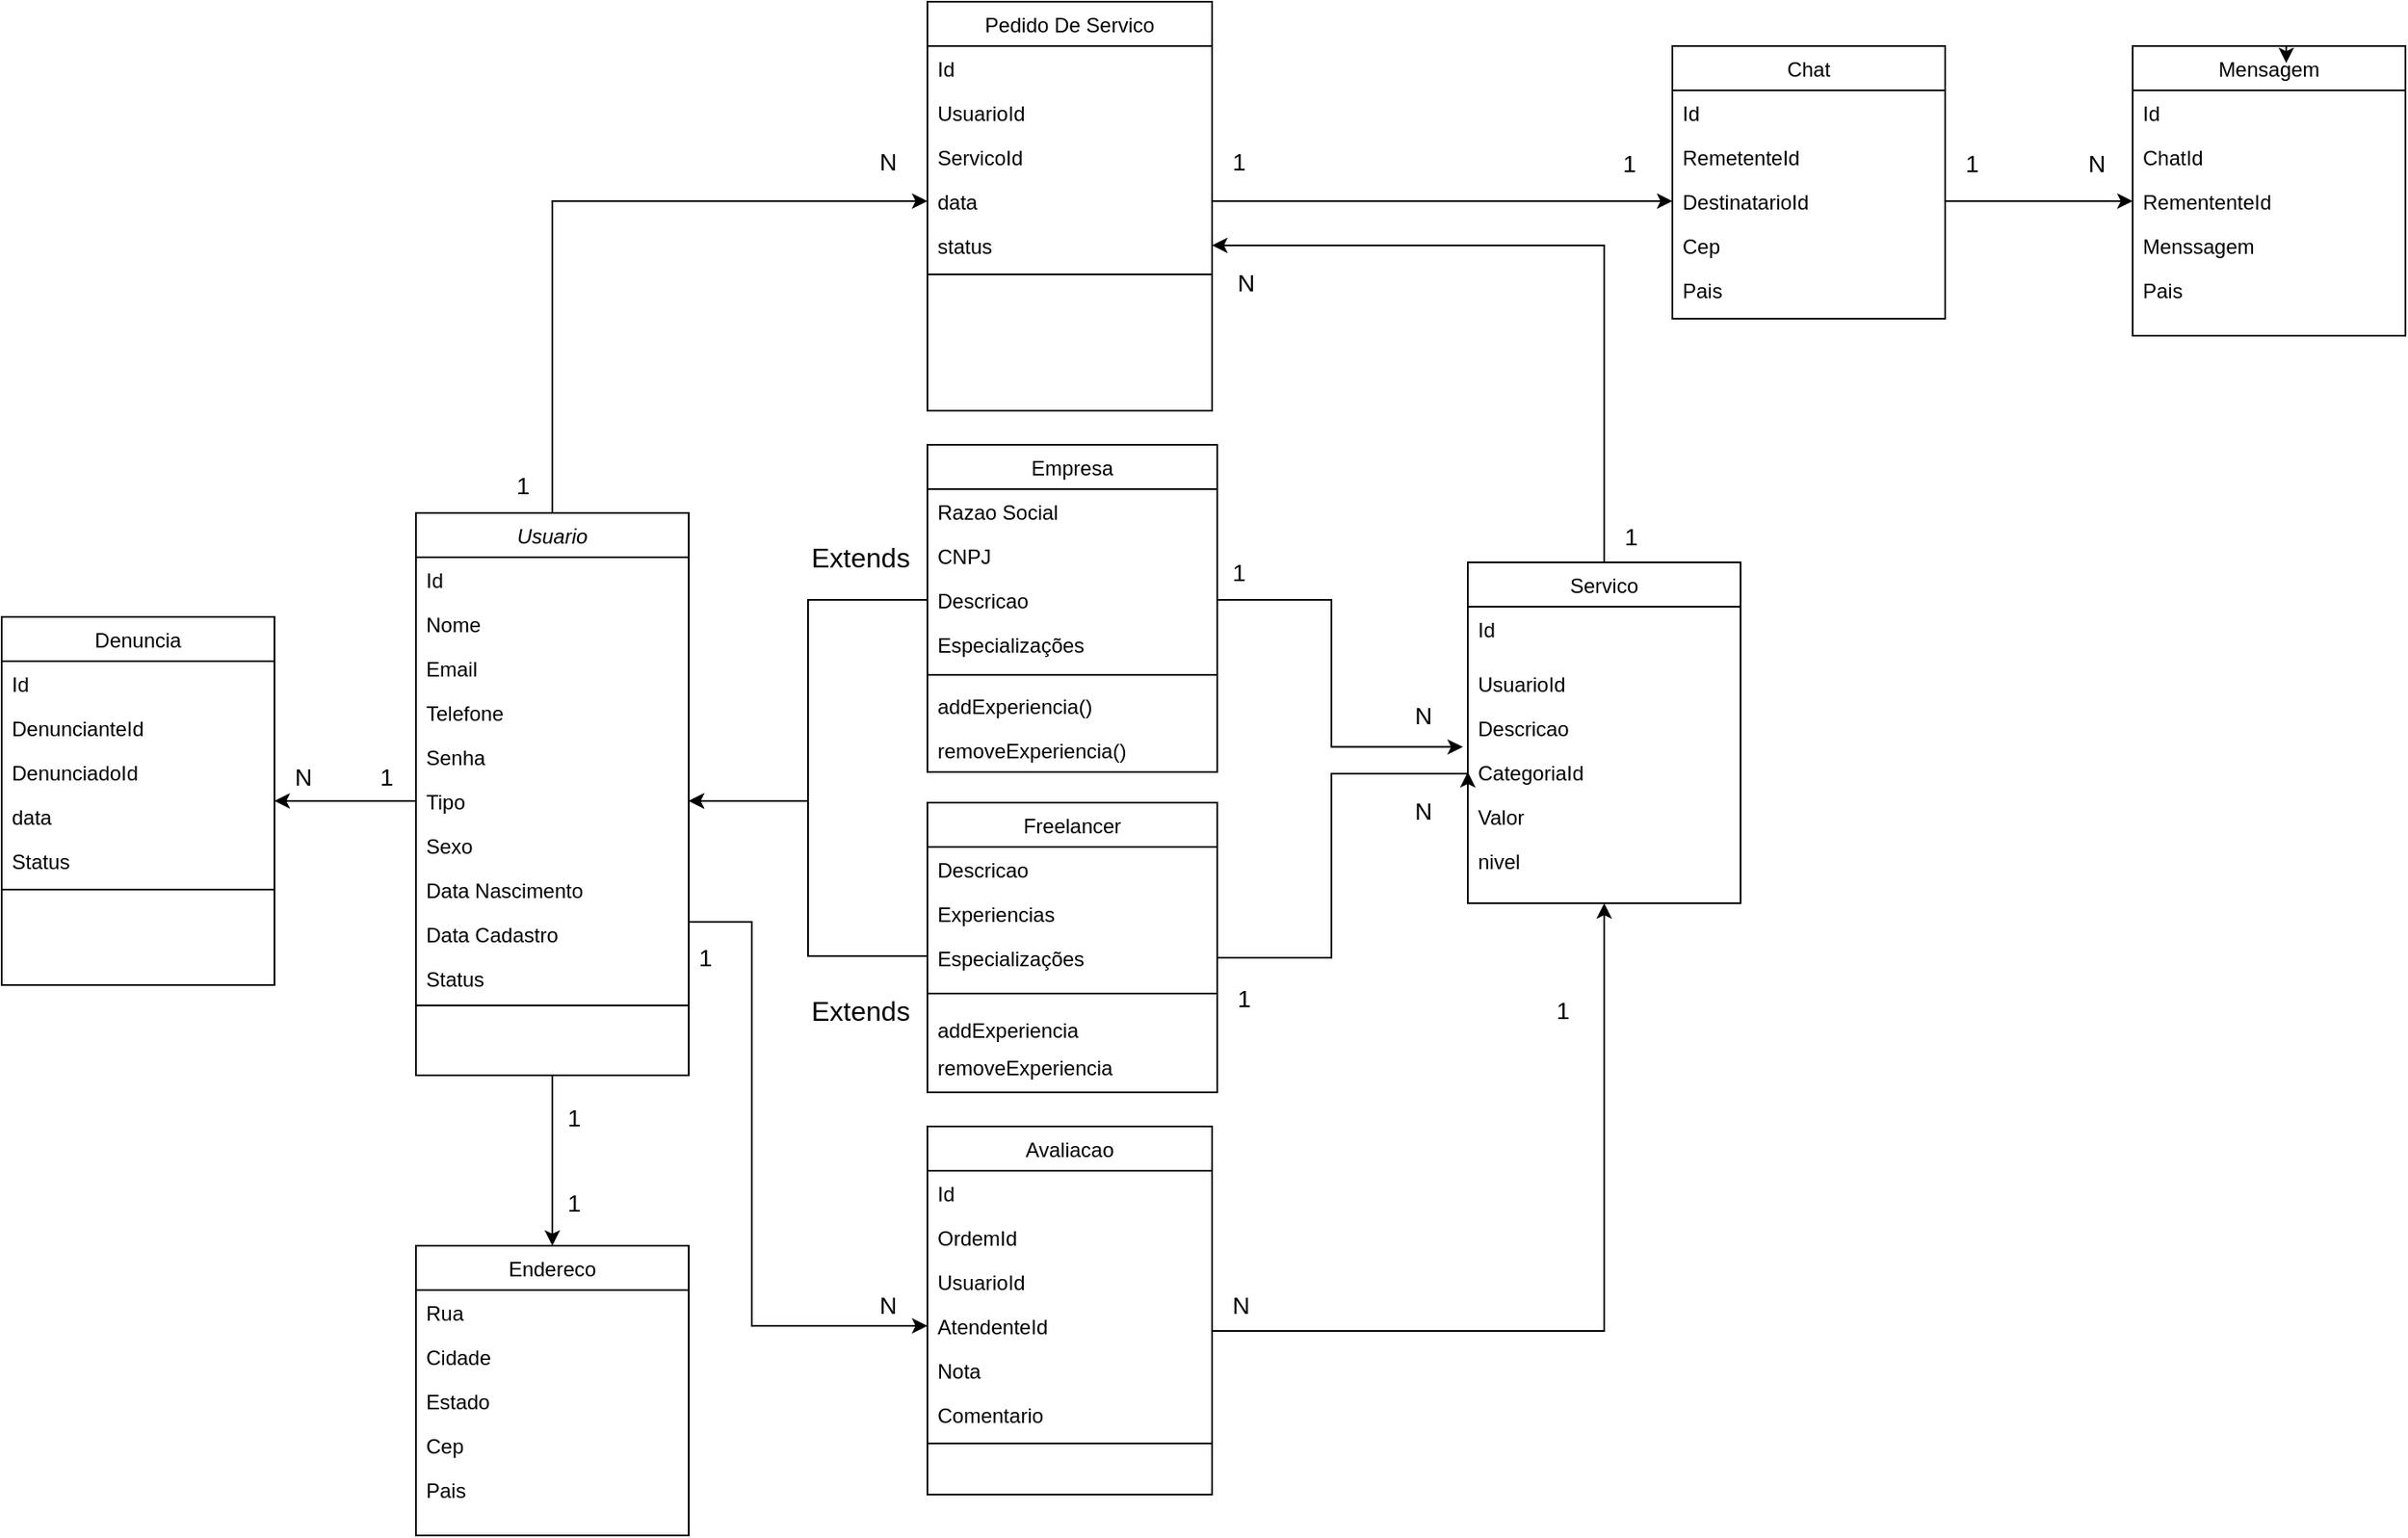 <mxfile version="24.7.7">
  <diagram id="C5RBs43oDa-KdzZeNtuy" name="Page-1">
    <mxGraphModel dx="1163" dy="683" grid="1" gridSize="10" guides="1" tooltips="1" connect="1" arrows="1" fold="1" page="1" pageScale="1" pageWidth="827" pageHeight="1169" math="0" shadow="0">
      <root>
        <mxCell id="WIyWlLk6GJQsqaUBKTNV-0" />
        <mxCell id="WIyWlLk6GJQsqaUBKTNV-1" parent="WIyWlLk6GJQsqaUBKTNV-0" />
        <mxCell id="PBVmh-basOnhfukh-6hH-108" style="edgeStyle=orthogonalEdgeStyle;rounded=0;orthogonalLoop=1;jettySize=auto;html=1;exitX=0.5;exitY=1;exitDx=0;exitDy=0;entryX=0.5;entryY=0;entryDx=0;entryDy=0;" parent="WIyWlLk6GJQsqaUBKTNV-1" source="zkfFHV4jXpPFQw0GAbJ--0" target="zkfFHV4jXpPFQw0GAbJ--17" edge="1">
          <mxGeometry relative="1" as="geometry" />
        </mxCell>
        <mxCell id="PBVmh-basOnhfukh-6hH-120" style="edgeStyle=orthogonalEdgeStyle;rounded=0;orthogonalLoop=1;jettySize=auto;html=1;exitX=0.5;exitY=0;exitDx=0;exitDy=0;entryX=0;entryY=0.5;entryDx=0;entryDy=0;" parent="WIyWlLk6GJQsqaUBKTNV-1" source="zkfFHV4jXpPFQw0GAbJ--0" target="4yw4W9qKCkkP1Up_RcXn-47" edge="1">
          <mxGeometry relative="1" as="geometry" />
        </mxCell>
        <mxCell id="zkfFHV4jXpPFQw0GAbJ--0" value="Usuario" style="swimlane;fontStyle=2;align=center;verticalAlign=top;childLayout=stackLayout;horizontal=1;startSize=26;horizontalStack=0;resizeParent=1;resizeLast=0;collapsible=1;marginBottom=0;rounded=0;shadow=0;strokeWidth=1;" parent="WIyWlLk6GJQsqaUBKTNV-1" vertex="1">
          <mxGeometry x="243" y="410" width="160" height="330" as="geometry">
            <mxRectangle x="230" y="140" width="160" height="26" as="alternateBounds" />
          </mxGeometry>
        </mxCell>
        <mxCell id="4yw4W9qKCkkP1Up_RcXn-4" value="Id" style="text;align=left;verticalAlign=top;spacingLeft=4;spacingRight=4;overflow=hidden;rotatable=0;points=[[0,0.5],[1,0.5]];portConstraint=eastwest;" parent="zkfFHV4jXpPFQw0GAbJ--0" vertex="1">
          <mxGeometry y="26" width="160" height="26" as="geometry" />
        </mxCell>
        <mxCell id="zkfFHV4jXpPFQw0GAbJ--1" value="Nome" style="text;align=left;verticalAlign=top;spacingLeft=4;spacingRight=4;overflow=hidden;rotatable=0;points=[[0,0.5],[1,0.5]];portConstraint=eastwest;" parent="zkfFHV4jXpPFQw0GAbJ--0" vertex="1">
          <mxGeometry y="52" width="160" height="26" as="geometry" />
        </mxCell>
        <mxCell id="zkfFHV4jXpPFQw0GAbJ--2" value="Email" style="text;align=left;verticalAlign=top;spacingLeft=4;spacingRight=4;overflow=hidden;rotatable=0;points=[[0,0.5],[1,0.5]];portConstraint=eastwest;rounded=0;shadow=0;html=0;" parent="zkfFHV4jXpPFQw0GAbJ--0" vertex="1">
          <mxGeometry y="78" width="160" height="26" as="geometry" />
        </mxCell>
        <mxCell id="4yw4W9qKCkkP1Up_RcXn-13" value="Telefone" style="text;align=left;verticalAlign=top;spacingLeft=4;spacingRight=4;overflow=hidden;rotatable=0;points=[[0,0.5],[1,0.5]];portConstraint=eastwest;rounded=0;shadow=0;html=0;" parent="zkfFHV4jXpPFQw0GAbJ--0" vertex="1">
          <mxGeometry y="104" width="160" height="26" as="geometry" />
        </mxCell>
        <mxCell id="zkfFHV4jXpPFQw0GAbJ--3" value="Senha" style="text;align=left;verticalAlign=top;spacingLeft=4;spacingRight=4;overflow=hidden;rotatable=0;points=[[0,0.5],[1,0.5]];portConstraint=eastwest;rounded=0;shadow=0;html=0;" parent="zkfFHV4jXpPFQw0GAbJ--0" vertex="1">
          <mxGeometry y="130" width="160" height="26" as="geometry" />
        </mxCell>
        <mxCell id="4yw4W9qKCkkP1Up_RcXn-1" value="Tipo" style="text;align=left;verticalAlign=top;spacingLeft=4;spacingRight=4;overflow=hidden;rotatable=0;points=[[0,0.5],[1,0.5]];portConstraint=eastwest;rounded=0;shadow=0;html=0;" parent="zkfFHV4jXpPFQw0GAbJ--0" vertex="1">
          <mxGeometry y="156" width="160" height="26" as="geometry" />
        </mxCell>
        <mxCell id="4yw4W9qKCkkP1Up_RcXn-14" value="Sexo" style="text;align=left;verticalAlign=top;spacingLeft=4;spacingRight=4;overflow=hidden;rotatable=0;points=[[0,0.5],[1,0.5]];portConstraint=eastwest;rounded=0;shadow=0;html=0;" parent="zkfFHV4jXpPFQw0GAbJ--0" vertex="1">
          <mxGeometry y="182" width="160" height="26" as="geometry" />
        </mxCell>
        <mxCell id="4yw4W9qKCkkP1Up_RcXn-5" value="Data Nascimento" style="text;align=left;verticalAlign=top;spacingLeft=4;spacingRight=4;overflow=hidden;rotatable=0;points=[[0,0.5],[1,0.5]];portConstraint=eastwest;rounded=0;shadow=0;html=0;" parent="zkfFHV4jXpPFQw0GAbJ--0" vertex="1">
          <mxGeometry y="208" width="160" height="26" as="geometry" />
        </mxCell>
        <mxCell id="4yw4W9qKCkkP1Up_RcXn-2" value="Data Cadastro" style="text;align=left;verticalAlign=top;spacingLeft=4;spacingRight=4;overflow=hidden;rotatable=0;points=[[0,0.5],[1,0.5]];portConstraint=eastwest;rounded=0;shadow=0;html=0;" parent="zkfFHV4jXpPFQw0GAbJ--0" vertex="1">
          <mxGeometry y="234" width="160" height="26" as="geometry" />
        </mxCell>
        <mxCell id="4yw4W9qKCkkP1Up_RcXn-6" value="Status" style="text;align=left;verticalAlign=top;spacingLeft=4;spacingRight=4;overflow=hidden;rotatable=0;points=[[0,0.5],[1,0.5]];portConstraint=eastwest;rounded=0;shadow=0;html=0;" parent="zkfFHV4jXpPFQw0GAbJ--0" vertex="1">
          <mxGeometry y="260" width="160" height="26" as="geometry" />
        </mxCell>
        <mxCell id="zkfFHV4jXpPFQw0GAbJ--4" value="" style="line;html=1;strokeWidth=1;align=left;verticalAlign=middle;spacingTop=-1;spacingLeft=3;spacingRight=3;rotatable=0;labelPosition=right;points=[];portConstraint=eastwest;" parent="zkfFHV4jXpPFQw0GAbJ--0" vertex="1">
          <mxGeometry y="286" width="160" height="6" as="geometry" />
        </mxCell>
        <mxCell id="PBVmh-basOnhfukh-6hH-61" style="edgeStyle=orthogonalEdgeStyle;rounded=0;orthogonalLoop=1;jettySize=auto;html=1;entryX=1;entryY=0.5;entryDx=0;entryDy=0;" parent="WIyWlLk6GJQsqaUBKTNV-1" source="zkfFHV4jXpPFQw0GAbJ--6" target="4yw4W9qKCkkP1Up_RcXn-1" edge="1">
          <mxGeometry relative="1" as="geometry">
            <mxPoint x="403" y="714" as="targetPoint" />
            <Array as="points">
              <mxPoint x="473" y="670" />
              <mxPoint x="473" y="579" />
            </Array>
          </mxGeometry>
        </mxCell>
        <mxCell id="PBVmh-basOnhfukh-6hH-170" style="edgeStyle=orthogonalEdgeStyle;rounded=0;orthogonalLoop=1;jettySize=auto;html=1;exitX=1;exitY=0.5;exitDx=0;exitDy=0;entryX=0;entryY=0.5;entryDx=0;entryDy=0;" parent="WIyWlLk6GJQsqaUBKTNV-1" source="zkfFHV4jXpPFQw0GAbJ--6" target="4yw4W9qKCkkP1Up_RcXn-19" edge="1">
          <mxGeometry relative="1" as="geometry">
            <Array as="points">
              <mxPoint x="780" y="671" />
              <mxPoint x="780" y="563" />
            </Array>
          </mxGeometry>
        </mxCell>
        <mxCell id="zkfFHV4jXpPFQw0GAbJ--6" value="Freelancer" style="swimlane;fontStyle=0;align=center;verticalAlign=top;childLayout=stackLayout;horizontal=1;startSize=26;horizontalStack=0;resizeParent=1;resizeLast=0;collapsible=1;marginBottom=0;rounded=0;shadow=0;strokeWidth=1;" parent="WIyWlLk6GJQsqaUBKTNV-1" vertex="1">
          <mxGeometry x="543" y="580" width="170" height="170" as="geometry">
            <mxRectangle x="130" y="380" width="160" height="26" as="alternateBounds" />
          </mxGeometry>
        </mxCell>
        <mxCell id="zkfFHV4jXpPFQw0GAbJ--7" value="Descricao" style="text;align=left;verticalAlign=top;spacingLeft=4;spacingRight=4;overflow=hidden;rotatable=0;points=[[0,0.5],[1,0.5]];portConstraint=eastwest;" parent="zkfFHV4jXpPFQw0GAbJ--6" vertex="1">
          <mxGeometry y="26" width="170" height="26" as="geometry" />
        </mxCell>
        <mxCell id="4yw4W9qKCkkP1Up_RcXn-12" value="Experiencias" style="text;align=left;verticalAlign=top;spacingLeft=4;spacingRight=4;overflow=hidden;rotatable=0;points=[[0,0.5],[1,0.5]];portConstraint=eastwest;rounded=0;shadow=0;html=0;" parent="zkfFHV4jXpPFQw0GAbJ--6" vertex="1">
          <mxGeometry y="52" width="170" height="26" as="geometry" />
        </mxCell>
        <mxCell id="PBVmh-basOnhfukh-6hH-177" value="Especializações" style="text;align=left;verticalAlign=top;spacingLeft=4;spacingRight=4;overflow=hidden;rotatable=0;points=[[0,0.5],[1,0.5]];portConstraint=eastwest;" parent="zkfFHV4jXpPFQw0GAbJ--6" vertex="1">
          <mxGeometry y="78" width="170" height="26" as="geometry" />
        </mxCell>
        <mxCell id="zkfFHV4jXpPFQw0GAbJ--9" value="" style="line;html=1;strokeWidth=1;align=left;verticalAlign=middle;spacingTop=-1;spacingLeft=3;spacingRight=3;rotatable=0;labelPosition=right;points=[];portConstraint=eastwest;" parent="zkfFHV4jXpPFQw0GAbJ--6" vertex="1">
          <mxGeometry y="104" width="170" height="16" as="geometry" />
        </mxCell>
        <mxCell id="PBVmh-basOnhfukh-6hH-35" value="addExperiencia" style="text;align=left;verticalAlign=top;spacingLeft=4;spacingRight=4;overflow=hidden;rotatable=0;points=[[0,0.5],[1,0.5]];portConstraint=eastwest;rounded=0;shadow=0;html=0;" parent="zkfFHV4jXpPFQw0GAbJ--6" vertex="1">
          <mxGeometry y="120" width="170" height="22" as="geometry" />
        </mxCell>
        <mxCell id="PBVmh-basOnhfukh-6hH-36" value="removeExperiencia" style="text;align=left;verticalAlign=top;spacingLeft=4;spacingRight=4;overflow=hidden;rotatable=0;points=[[0,0.5],[1,0.5]];portConstraint=eastwest;rounded=0;shadow=0;html=0;" parent="zkfFHV4jXpPFQw0GAbJ--6" vertex="1">
          <mxGeometry y="142" width="170" height="26" as="geometry" />
        </mxCell>
        <mxCell id="zkfFHV4jXpPFQw0GAbJ--13" value="Empresa" style="swimlane;fontStyle=0;align=center;verticalAlign=top;childLayout=stackLayout;horizontal=1;startSize=26;horizontalStack=0;resizeParent=1;resizeLast=0;collapsible=1;marginBottom=0;rounded=0;shadow=0;strokeWidth=1;" parent="WIyWlLk6GJQsqaUBKTNV-1" vertex="1">
          <mxGeometry x="543" y="370" width="170" height="192" as="geometry">
            <mxRectangle x="340" y="380" width="170" height="26" as="alternateBounds" />
          </mxGeometry>
        </mxCell>
        <mxCell id="4yw4W9qKCkkP1Up_RcXn-8" value="Razao Social" style="text;align=left;verticalAlign=top;spacingLeft=4;spacingRight=4;overflow=hidden;rotatable=0;points=[[0,0.5],[1,0.5]];portConstraint=eastwest;" parent="zkfFHV4jXpPFQw0GAbJ--13" vertex="1">
          <mxGeometry y="26" width="170" height="26" as="geometry" />
        </mxCell>
        <mxCell id="4yw4W9qKCkkP1Up_RcXn-7" value="CNPJ" style="text;align=left;verticalAlign=top;spacingLeft=4;spacingRight=4;overflow=hidden;rotatable=0;points=[[0,0.5],[1,0.5]];portConstraint=eastwest;" parent="zkfFHV4jXpPFQw0GAbJ--13" vertex="1">
          <mxGeometry y="52" width="170" height="26" as="geometry" />
        </mxCell>
        <mxCell id="4yw4W9qKCkkP1Up_RcXn-10" value="Descricao" style="text;align=left;verticalAlign=top;spacingLeft=4;spacingRight=4;overflow=hidden;rotatable=0;points=[[0,0.5],[1,0.5]];portConstraint=eastwest;" parent="zkfFHV4jXpPFQw0GAbJ--13" vertex="1">
          <mxGeometry y="78" width="170" height="26" as="geometry" />
        </mxCell>
        <mxCell id="4yw4W9qKCkkP1Up_RcXn-11" value="Especializações" style="text;align=left;verticalAlign=top;spacingLeft=4;spacingRight=4;overflow=hidden;rotatable=0;points=[[0,0.5],[1,0.5]];portConstraint=eastwest;" parent="zkfFHV4jXpPFQw0GAbJ--13" vertex="1">
          <mxGeometry y="104" width="170" height="26" as="geometry" />
        </mxCell>
        <mxCell id="PBVmh-basOnhfukh-6hH-37" value="" style="line;html=1;strokeWidth=1;align=left;verticalAlign=middle;spacingTop=-1;spacingLeft=3;spacingRight=3;rotatable=0;labelPosition=right;points=[];portConstraint=eastwest;" parent="zkfFHV4jXpPFQw0GAbJ--13" vertex="1">
          <mxGeometry y="130" width="170" height="10" as="geometry" />
        </mxCell>
        <mxCell id="PBVmh-basOnhfukh-6hH-38" value="addExperiencia()" style="text;align=left;verticalAlign=top;spacingLeft=4;spacingRight=4;overflow=hidden;rotatable=0;points=[[0,0.5],[1,0.5]];portConstraint=eastwest;rounded=0;shadow=0;html=0;" parent="zkfFHV4jXpPFQw0GAbJ--13" vertex="1">
          <mxGeometry y="140" width="170" height="26" as="geometry" />
        </mxCell>
        <mxCell id="PBVmh-basOnhfukh-6hH-39" value="removeExperiencia()" style="text;align=left;verticalAlign=top;spacingLeft=4;spacingRight=4;overflow=hidden;rotatable=0;points=[[0,0.5],[1,0.5]];portConstraint=eastwest;rounded=0;shadow=0;html=0;" parent="zkfFHV4jXpPFQw0GAbJ--13" vertex="1">
          <mxGeometry y="166" width="170" height="26" as="geometry" />
        </mxCell>
        <mxCell id="zkfFHV4jXpPFQw0GAbJ--17" value="Endereco" style="swimlane;fontStyle=0;align=center;verticalAlign=top;childLayout=stackLayout;horizontal=1;startSize=26;horizontalStack=0;resizeParent=1;resizeLast=0;collapsible=1;marginBottom=0;rounded=0;shadow=0;strokeWidth=1;" parent="WIyWlLk6GJQsqaUBKTNV-1" vertex="1">
          <mxGeometry x="243" y="840" width="160" height="170" as="geometry">
            <mxRectangle x="550" y="140" width="160" height="26" as="alternateBounds" />
          </mxGeometry>
        </mxCell>
        <mxCell id="zkfFHV4jXpPFQw0GAbJ--18" value="Rua" style="text;align=left;verticalAlign=top;spacingLeft=4;spacingRight=4;overflow=hidden;rotatable=0;points=[[0,0.5],[1,0.5]];portConstraint=eastwest;" parent="zkfFHV4jXpPFQw0GAbJ--17" vertex="1">
          <mxGeometry y="26" width="160" height="26" as="geometry" />
        </mxCell>
        <mxCell id="zkfFHV4jXpPFQw0GAbJ--19" value="Cidade" style="text;align=left;verticalAlign=top;spacingLeft=4;spacingRight=4;overflow=hidden;rotatable=0;points=[[0,0.5],[1,0.5]];portConstraint=eastwest;rounded=0;shadow=0;html=0;" parent="zkfFHV4jXpPFQw0GAbJ--17" vertex="1">
          <mxGeometry y="52" width="160" height="26" as="geometry" />
        </mxCell>
        <mxCell id="zkfFHV4jXpPFQw0GAbJ--20" value="Estado" style="text;align=left;verticalAlign=top;spacingLeft=4;spacingRight=4;overflow=hidden;rotatable=0;points=[[0,0.5],[1,0.5]];portConstraint=eastwest;rounded=0;shadow=0;html=0;" parent="zkfFHV4jXpPFQw0GAbJ--17" vertex="1">
          <mxGeometry y="78" width="160" height="26" as="geometry" />
        </mxCell>
        <mxCell id="zkfFHV4jXpPFQw0GAbJ--21" value="Cep" style="text;align=left;verticalAlign=top;spacingLeft=4;spacingRight=4;overflow=hidden;rotatable=0;points=[[0,0.5],[1,0.5]];portConstraint=eastwest;rounded=0;shadow=0;html=0;" parent="zkfFHV4jXpPFQw0GAbJ--17" vertex="1">
          <mxGeometry y="104" width="160" height="26" as="geometry" />
        </mxCell>
        <mxCell id="zkfFHV4jXpPFQw0GAbJ--22" value="Pais" style="text;align=left;verticalAlign=top;spacingLeft=4;spacingRight=4;overflow=hidden;rotatable=0;points=[[0,0.5],[1,0.5]];portConstraint=eastwest;rounded=0;shadow=0;html=0;" parent="zkfFHV4jXpPFQw0GAbJ--17" vertex="1">
          <mxGeometry y="130" width="160" height="26" as="geometry" />
        </mxCell>
        <mxCell id="74mDRqy9h-gpzeEEDhwU-1" style="edgeStyle=orthogonalEdgeStyle;rounded=0;orthogonalLoop=1;jettySize=auto;html=1;exitX=0.5;exitY=0;exitDx=0;exitDy=0;entryX=1;entryY=0.5;entryDx=0;entryDy=0;" edge="1" parent="WIyWlLk6GJQsqaUBKTNV-1" source="4yw4W9qKCkkP1Up_RcXn-15" target="4yw4W9qKCkkP1Up_RcXn-48">
          <mxGeometry relative="1" as="geometry" />
        </mxCell>
        <mxCell id="4yw4W9qKCkkP1Up_RcXn-15" value="Servico" style="swimlane;fontStyle=0;align=center;verticalAlign=top;childLayout=stackLayout;horizontal=1;startSize=26;horizontalStack=0;resizeParent=1;resizeLast=0;collapsible=1;marginBottom=0;rounded=0;shadow=0;strokeWidth=1;" parent="WIyWlLk6GJQsqaUBKTNV-1" vertex="1">
          <mxGeometry x="860" y="439" width="160" height="200" as="geometry">
            <mxRectangle x="550" y="140" width="160" height="26" as="alternateBounds" />
          </mxGeometry>
        </mxCell>
        <mxCell id="4yw4W9qKCkkP1Up_RcXn-16" value="Id" style="text;align=left;verticalAlign=top;spacingLeft=4;spacingRight=4;overflow=hidden;rotatable=0;points=[[0,0.5],[1,0.5]];portConstraint=eastwest;" parent="4yw4W9qKCkkP1Up_RcXn-15" vertex="1">
          <mxGeometry y="26" width="160" height="32" as="geometry" />
        </mxCell>
        <mxCell id="4yw4W9qKCkkP1Up_RcXn-17" value="UsuarioId" style="text;align=left;verticalAlign=top;spacingLeft=4;spacingRight=4;overflow=hidden;rotatable=0;points=[[0,0.5],[1,0.5]];portConstraint=eastwest;rounded=0;shadow=0;html=0;" parent="4yw4W9qKCkkP1Up_RcXn-15" vertex="1">
          <mxGeometry y="58" width="160" height="26" as="geometry" />
        </mxCell>
        <mxCell id="4yw4W9qKCkkP1Up_RcXn-18" value="Descricao" style="text;align=left;verticalAlign=top;spacingLeft=4;spacingRight=4;overflow=hidden;rotatable=0;points=[[0,0.5],[1,0.5]];portConstraint=eastwest;rounded=0;shadow=0;html=0;" parent="4yw4W9qKCkkP1Up_RcXn-15" vertex="1">
          <mxGeometry y="84" width="160" height="26" as="geometry" />
        </mxCell>
        <mxCell id="4yw4W9qKCkkP1Up_RcXn-19" value="CategoriaId" style="text;align=left;verticalAlign=top;spacingLeft=4;spacingRight=4;overflow=hidden;rotatable=0;points=[[0,0.5],[1,0.5]];portConstraint=eastwest;rounded=0;shadow=0;html=0;" parent="4yw4W9qKCkkP1Up_RcXn-15" vertex="1">
          <mxGeometry y="110" width="160" height="26" as="geometry" />
        </mxCell>
        <mxCell id="4yw4W9qKCkkP1Up_RcXn-85" value="Valor" style="text;align=left;verticalAlign=top;spacingLeft=4;spacingRight=4;overflow=hidden;rotatable=0;points=[[0,0.5],[1,0.5]];portConstraint=eastwest;rounded=0;shadow=0;html=0;" parent="4yw4W9qKCkkP1Up_RcXn-15" vertex="1">
          <mxGeometry y="136" width="160" height="26" as="geometry" />
        </mxCell>
        <mxCell id="4yw4W9qKCkkP1Up_RcXn-20" value="nivel" style="text;align=left;verticalAlign=top;spacingLeft=4;spacingRight=4;overflow=hidden;rotatable=0;points=[[0,0.5],[1,0.5]];portConstraint=eastwest;rounded=0;shadow=0;html=0;" parent="4yw4W9qKCkkP1Up_RcXn-15" vertex="1">
          <mxGeometry y="162" width="160" height="26" as="geometry" />
        </mxCell>
        <mxCell id="4yw4W9qKCkkP1Up_RcXn-43" value="Pedido De Servico" style="swimlane;fontStyle=0;align=center;verticalAlign=top;childLayout=stackLayout;horizontal=1;startSize=26;horizontalStack=0;resizeParent=1;resizeLast=0;collapsible=1;marginBottom=0;rounded=0;shadow=0;strokeWidth=1;" parent="WIyWlLk6GJQsqaUBKTNV-1" vertex="1">
          <mxGeometry x="543" y="110" width="167" height="240" as="geometry">
            <mxRectangle x="550" y="140" width="160" height="26" as="alternateBounds" />
          </mxGeometry>
        </mxCell>
        <mxCell id="4yw4W9qKCkkP1Up_RcXn-44" value="Id" style="text;align=left;verticalAlign=top;spacingLeft=4;spacingRight=4;overflow=hidden;rotatable=0;points=[[0,0.5],[1,0.5]];portConstraint=eastwest;" parent="4yw4W9qKCkkP1Up_RcXn-43" vertex="1">
          <mxGeometry y="26" width="167" height="26" as="geometry" />
        </mxCell>
        <mxCell id="4yw4W9qKCkkP1Up_RcXn-45" value="UsuarioId" style="text;align=left;verticalAlign=top;spacingLeft=4;spacingRight=4;overflow=hidden;rotatable=0;points=[[0,0.5],[1,0.5]];portConstraint=eastwest;rounded=0;shadow=0;html=0;" parent="4yw4W9qKCkkP1Up_RcXn-43" vertex="1">
          <mxGeometry y="52" width="167" height="26" as="geometry" />
        </mxCell>
        <mxCell id="4yw4W9qKCkkP1Up_RcXn-46" value="ServicoId" style="text;align=left;verticalAlign=top;spacingLeft=4;spacingRight=4;overflow=hidden;rotatable=0;points=[[0,0.5],[1,0.5]];portConstraint=eastwest;rounded=0;shadow=0;html=0;" parent="4yw4W9qKCkkP1Up_RcXn-43" vertex="1">
          <mxGeometry y="78" width="167" height="26" as="geometry" />
        </mxCell>
        <mxCell id="4yw4W9qKCkkP1Up_RcXn-47" value="data" style="text;align=left;verticalAlign=top;spacingLeft=4;spacingRight=4;overflow=hidden;rotatable=0;points=[[0,0.5],[1,0.5]];portConstraint=eastwest;rounded=0;shadow=0;html=0;" parent="4yw4W9qKCkkP1Up_RcXn-43" vertex="1">
          <mxGeometry y="104" width="167" height="26" as="geometry" />
        </mxCell>
        <mxCell id="4yw4W9qKCkkP1Up_RcXn-48" value="status" style="text;align=left;verticalAlign=top;spacingLeft=4;spacingRight=4;overflow=hidden;rotatable=0;points=[[0,0.5],[1,0.5]];portConstraint=eastwest;rounded=0;shadow=0;html=0;" parent="4yw4W9qKCkkP1Up_RcXn-43" vertex="1">
          <mxGeometry y="130" width="167" height="26" as="geometry" />
        </mxCell>
        <mxCell id="4yw4W9qKCkkP1Up_RcXn-49" value="" style="line;html=1;strokeWidth=1;align=left;verticalAlign=middle;spacingTop=-1;spacingLeft=3;spacingRight=3;rotatable=0;labelPosition=right;points=[];portConstraint=eastwest;" parent="4yw4W9qKCkkP1Up_RcXn-43" vertex="1">
          <mxGeometry y="156" width="167" height="8" as="geometry" />
        </mxCell>
        <mxCell id="4yw4W9qKCkkP1Up_RcXn-50" value="Chat" style="swimlane;fontStyle=0;align=center;verticalAlign=top;childLayout=stackLayout;horizontal=1;startSize=26;horizontalStack=0;resizeParent=1;resizeLast=0;collapsible=1;marginBottom=0;rounded=0;shadow=0;strokeWidth=1;" parent="WIyWlLk6GJQsqaUBKTNV-1" vertex="1">
          <mxGeometry x="980" y="136" width="160" height="160" as="geometry">
            <mxRectangle x="550" y="140" width="160" height="26" as="alternateBounds" />
          </mxGeometry>
        </mxCell>
        <mxCell id="4yw4W9qKCkkP1Up_RcXn-51" value="Id" style="text;align=left;verticalAlign=top;spacingLeft=4;spacingRight=4;overflow=hidden;rotatable=0;points=[[0,0.5],[1,0.5]];portConstraint=eastwest;" parent="4yw4W9qKCkkP1Up_RcXn-50" vertex="1">
          <mxGeometry y="26" width="160" height="26" as="geometry" />
        </mxCell>
        <mxCell id="4yw4W9qKCkkP1Up_RcXn-52" value="RemetenteId" style="text;align=left;verticalAlign=top;spacingLeft=4;spacingRight=4;overflow=hidden;rotatable=0;points=[[0,0.5],[1,0.5]];portConstraint=eastwest;rounded=0;shadow=0;html=0;" parent="4yw4W9qKCkkP1Up_RcXn-50" vertex="1">
          <mxGeometry y="52" width="160" height="26" as="geometry" />
        </mxCell>
        <mxCell id="4yw4W9qKCkkP1Up_RcXn-53" value="DestinatarioId" style="text;align=left;verticalAlign=top;spacingLeft=4;spacingRight=4;overflow=hidden;rotatable=0;points=[[0,0.5],[1,0.5]];portConstraint=eastwest;rounded=0;shadow=0;html=0;" parent="4yw4W9qKCkkP1Up_RcXn-50" vertex="1">
          <mxGeometry y="78" width="160" height="26" as="geometry" />
        </mxCell>
        <mxCell id="4yw4W9qKCkkP1Up_RcXn-54" value="Cep" style="text;align=left;verticalAlign=top;spacingLeft=4;spacingRight=4;overflow=hidden;rotatable=0;points=[[0,0.5],[1,0.5]];portConstraint=eastwest;rounded=0;shadow=0;html=0;" parent="4yw4W9qKCkkP1Up_RcXn-50" vertex="1">
          <mxGeometry y="104" width="160" height="26" as="geometry" />
        </mxCell>
        <mxCell id="4yw4W9qKCkkP1Up_RcXn-55" value="Pais" style="text;align=left;verticalAlign=top;spacingLeft=4;spacingRight=4;overflow=hidden;rotatable=0;points=[[0,0.5],[1,0.5]];portConstraint=eastwest;rounded=0;shadow=0;html=0;" parent="4yw4W9qKCkkP1Up_RcXn-50" vertex="1">
          <mxGeometry y="130" width="160" height="26" as="geometry" />
        </mxCell>
        <mxCell id="4yw4W9qKCkkP1Up_RcXn-57" value="Mensagem" style="swimlane;fontStyle=0;align=center;verticalAlign=top;childLayout=stackLayout;horizontal=1;startSize=26;horizontalStack=0;resizeParent=1;resizeLast=0;collapsible=1;marginBottom=0;rounded=0;shadow=0;strokeWidth=1;" parent="WIyWlLk6GJQsqaUBKTNV-1" vertex="1">
          <mxGeometry x="1250" y="136" width="160" height="170" as="geometry">
            <mxRectangle x="550" y="140" width="160" height="26" as="alternateBounds" />
          </mxGeometry>
        </mxCell>
        <mxCell id="4yw4W9qKCkkP1Up_RcXn-58" value="Id" style="text;align=left;verticalAlign=top;spacingLeft=4;spacingRight=4;overflow=hidden;rotatable=0;points=[[0,0.5],[1,0.5]];portConstraint=eastwest;" parent="4yw4W9qKCkkP1Up_RcXn-57" vertex="1">
          <mxGeometry y="26" width="160" height="26" as="geometry" />
        </mxCell>
        <mxCell id="4yw4W9qKCkkP1Up_RcXn-59" value="ChatId" style="text;align=left;verticalAlign=top;spacingLeft=4;spacingRight=4;overflow=hidden;rotatable=0;points=[[0,0.5],[1,0.5]];portConstraint=eastwest;rounded=0;shadow=0;html=0;" parent="4yw4W9qKCkkP1Up_RcXn-57" vertex="1">
          <mxGeometry y="52" width="160" height="26" as="geometry" />
        </mxCell>
        <mxCell id="4yw4W9qKCkkP1Up_RcXn-60" value="RemententeId" style="text;align=left;verticalAlign=top;spacingLeft=4;spacingRight=4;overflow=hidden;rotatable=0;points=[[0,0.5],[1,0.5]];portConstraint=eastwest;rounded=0;shadow=0;html=0;" parent="4yw4W9qKCkkP1Up_RcXn-57" vertex="1">
          <mxGeometry y="78" width="160" height="26" as="geometry" />
        </mxCell>
        <mxCell id="4yw4W9qKCkkP1Up_RcXn-61" value="Menssagem" style="text;align=left;verticalAlign=top;spacingLeft=4;spacingRight=4;overflow=hidden;rotatable=0;points=[[0,0.5],[1,0.5]];portConstraint=eastwest;rounded=0;shadow=0;html=0;" parent="4yw4W9qKCkkP1Up_RcXn-57" vertex="1">
          <mxGeometry y="104" width="160" height="26" as="geometry" />
        </mxCell>
        <mxCell id="4yw4W9qKCkkP1Up_RcXn-62" value="Pais" style="text;align=left;verticalAlign=top;spacingLeft=4;spacingRight=4;overflow=hidden;rotatable=0;points=[[0,0.5],[1,0.5]];portConstraint=eastwest;rounded=0;shadow=0;html=0;" parent="4yw4W9qKCkkP1Up_RcXn-57" vertex="1">
          <mxGeometry y="130" width="160" height="26" as="geometry" />
        </mxCell>
        <mxCell id="4yw4W9qKCkkP1Up_RcXn-73" value="Denuncia" style="swimlane;fontStyle=0;align=center;verticalAlign=top;childLayout=stackLayout;horizontal=1;startSize=26;horizontalStack=0;resizeParent=1;resizeLast=0;collapsible=1;marginBottom=0;rounded=0;shadow=0;strokeWidth=1;" parent="WIyWlLk6GJQsqaUBKTNV-1" vertex="1">
          <mxGeometry y="471" width="160" height="216" as="geometry">
            <mxRectangle x="550" y="140" width="160" height="26" as="alternateBounds" />
          </mxGeometry>
        </mxCell>
        <mxCell id="4yw4W9qKCkkP1Up_RcXn-74" value="Id" style="text;align=left;verticalAlign=top;spacingLeft=4;spacingRight=4;overflow=hidden;rotatable=0;points=[[0,0.5],[1,0.5]];portConstraint=eastwest;" parent="4yw4W9qKCkkP1Up_RcXn-73" vertex="1">
          <mxGeometry y="26" width="160" height="26" as="geometry" />
        </mxCell>
        <mxCell id="4yw4W9qKCkkP1Up_RcXn-75" value="DenuncianteId" style="text;align=left;verticalAlign=top;spacingLeft=4;spacingRight=4;overflow=hidden;rotatable=0;points=[[0,0.5],[1,0.5]];portConstraint=eastwest;rounded=0;shadow=0;html=0;" parent="4yw4W9qKCkkP1Up_RcXn-73" vertex="1">
          <mxGeometry y="52" width="160" height="26" as="geometry" />
        </mxCell>
        <mxCell id="4yw4W9qKCkkP1Up_RcXn-76" value="DenunciadoId" style="text;align=left;verticalAlign=top;spacingLeft=4;spacingRight=4;overflow=hidden;rotatable=0;points=[[0,0.5],[1,0.5]];portConstraint=eastwest;rounded=0;shadow=0;html=0;" parent="4yw4W9qKCkkP1Up_RcXn-73" vertex="1">
          <mxGeometry y="78" width="160" height="26" as="geometry" />
        </mxCell>
        <mxCell id="4yw4W9qKCkkP1Up_RcXn-77" value="data" style="text;align=left;verticalAlign=top;spacingLeft=4;spacingRight=4;overflow=hidden;rotatable=0;points=[[0,0.5],[1,0.5]];portConstraint=eastwest;rounded=0;shadow=0;html=0;" parent="4yw4W9qKCkkP1Up_RcXn-73" vertex="1">
          <mxGeometry y="104" width="160" height="26" as="geometry" />
        </mxCell>
        <mxCell id="4yw4W9qKCkkP1Up_RcXn-78" value="Status" style="text;align=left;verticalAlign=top;spacingLeft=4;spacingRight=4;overflow=hidden;rotatable=0;points=[[0,0.5],[1,0.5]];portConstraint=eastwest;rounded=0;shadow=0;html=0;" parent="4yw4W9qKCkkP1Up_RcXn-73" vertex="1">
          <mxGeometry y="130" width="160" height="26" as="geometry" />
        </mxCell>
        <mxCell id="4yw4W9qKCkkP1Up_RcXn-79" value="" style="line;html=1;strokeWidth=1;align=left;verticalAlign=middle;spacingTop=-1;spacingLeft=3;spacingRight=3;rotatable=0;labelPosition=right;points=[];portConstraint=eastwest;" parent="4yw4W9qKCkkP1Up_RcXn-73" vertex="1">
          <mxGeometry y="156" width="160" height="8" as="geometry" />
        </mxCell>
        <mxCell id="PBVmh-basOnhfukh-6hH-42" value="1" style="text;whiteSpace=wrap;html=1;fontSize=14;" parent="WIyWlLk6GJQsqaUBKTNV-1" vertex="1">
          <mxGeometry x="330" y="750" width="10" height="30" as="geometry" />
        </mxCell>
        <mxCell id="PBVmh-basOnhfukh-6hH-44" value="N" style="text;whiteSpace=wrap;html=1;fontSize=14;" parent="WIyWlLk6GJQsqaUBKTNV-1" vertex="1">
          <mxGeometry x="170" y="550" width="20" height="30" as="geometry" />
        </mxCell>
        <mxCell id="PBVmh-basOnhfukh-6hH-50" value="Extends" style="text;whiteSpace=wrap;html=1;fontSize=16;" parent="WIyWlLk6GJQsqaUBKTNV-1" vertex="1">
          <mxGeometry x="473" y="420" width="60" height="30" as="geometry" />
        </mxCell>
        <mxCell id="PBVmh-basOnhfukh-6hH-62" value="Extends" style="text;whiteSpace=wrap;html=1;fontSize=16;" parent="WIyWlLk6GJQsqaUBKTNV-1" vertex="1">
          <mxGeometry x="473" y="685.5" width="60" height="25" as="geometry" />
        </mxCell>
        <mxCell id="PBVmh-basOnhfukh-6hH-66" value="N" style="text;whiteSpace=wrap;html=1;fontSize=14;" parent="WIyWlLk6GJQsqaUBKTNV-1" vertex="1">
          <mxGeometry x="513" y="189" width="20" height="31" as="geometry" />
        </mxCell>
        <mxCell id="PBVmh-basOnhfukh-6hH-88" style="edgeStyle=orthogonalEdgeStyle;rounded=0;orthogonalLoop=1;jettySize=auto;html=1;exitX=0;exitY=0.5;exitDx=0;exitDy=0;entryX=1;entryY=0.5;entryDx=0;entryDy=0;" parent="WIyWlLk6GJQsqaUBKTNV-1" source="4yw4W9qKCkkP1Up_RcXn-10" target="4yw4W9qKCkkP1Up_RcXn-1" edge="1">
          <mxGeometry relative="1" as="geometry" />
        </mxCell>
        <mxCell id="PBVmh-basOnhfukh-6hH-96" value="1" style="text;whiteSpace=wrap;html=1;fontSize=14;" parent="WIyWlLk6GJQsqaUBKTNV-1" vertex="1">
          <mxGeometry x="300" y="379" width="20" height="30" as="geometry" />
        </mxCell>
        <mxCell id="PBVmh-basOnhfukh-6hH-101" value="1" style="text;whiteSpace=wrap;html=1;fontSize=14;" parent="WIyWlLk6GJQsqaUBKTNV-1" vertex="1">
          <mxGeometry x="330" y="800" width="17" height="30" as="geometry" />
        </mxCell>
        <mxCell id="PBVmh-basOnhfukh-6hH-102" value="1" style="text;whiteSpace=wrap;html=1;fontSize=14;" parent="WIyWlLk6GJQsqaUBKTNV-1" vertex="1">
          <mxGeometry x="220" y="550" width="10" height="30" as="geometry" />
        </mxCell>
        <mxCell id="PBVmh-basOnhfukh-6hH-122" value="N" style="text;whiteSpace=wrap;html=1;fontSize=14;" parent="WIyWlLk6GJQsqaUBKTNV-1" vertex="1">
          <mxGeometry x="723" y="260" width="20" height="30" as="geometry" />
        </mxCell>
        <mxCell id="PBVmh-basOnhfukh-6hH-123" value="1" style="text;whiteSpace=wrap;html=1;fontSize=14;" parent="WIyWlLk6GJQsqaUBKTNV-1" vertex="1">
          <mxGeometry x="950" y="409" width="17" height="30" as="geometry" />
        </mxCell>
        <mxCell id="PBVmh-basOnhfukh-6hH-141" style="edgeStyle=orthogonalEdgeStyle;rounded=0;orthogonalLoop=1;jettySize=auto;html=1;entryX=0.5;entryY=1;entryDx=0;entryDy=0;" parent="WIyWlLk6GJQsqaUBKTNV-1" source="PBVmh-basOnhfukh-6hH-129" target="4yw4W9qKCkkP1Up_RcXn-15" edge="1">
          <mxGeometry relative="1" as="geometry">
            <Array as="points">
              <mxPoint x="940" y="890" />
            </Array>
          </mxGeometry>
        </mxCell>
        <mxCell id="PBVmh-basOnhfukh-6hH-129" value="Avaliacao" style="swimlane;fontStyle=0;align=center;verticalAlign=top;childLayout=stackLayout;horizontal=1;startSize=26;horizontalStack=0;resizeParent=1;resizeLast=0;collapsible=1;marginBottom=0;rounded=0;shadow=0;strokeWidth=1;" parent="WIyWlLk6GJQsqaUBKTNV-1" vertex="1">
          <mxGeometry x="543" y="770" width="167" height="216" as="geometry">
            <mxRectangle x="550" y="140" width="160" height="26" as="alternateBounds" />
          </mxGeometry>
        </mxCell>
        <mxCell id="PBVmh-basOnhfukh-6hH-130" value="Id" style="text;align=left;verticalAlign=top;spacingLeft=4;spacingRight=4;overflow=hidden;rotatable=0;points=[[0,0.5],[1,0.5]];portConstraint=eastwest;" parent="PBVmh-basOnhfukh-6hH-129" vertex="1">
          <mxGeometry y="26" width="167" height="26" as="geometry" />
        </mxCell>
        <mxCell id="PBVmh-basOnhfukh-6hH-131" value="OrdemId" style="text;align=left;verticalAlign=top;spacingLeft=4;spacingRight=4;overflow=hidden;rotatable=0;points=[[0,0.5],[1,0.5]];portConstraint=eastwest;rounded=0;shadow=0;html=0;" parent="PBVmh-basOnhfukh-6hH-129" vertex="1">
          <mxGeometry y="52" width="167" height="26" as="geometry" />
        </mxCell>
        <mxCell id="PBVmh-basOnhfukh-6hH-132" value="UsuarioId" style="text;align=left;verticalAlign=top;spacingLeft=4;spacingRight=4;overflow=hidden;rotatable=0;points=[[0,0.5],[1,0.5]];portConstraint=eastwest;rounded=0;shadow=0;html=0;" parent="PBVmh-basOnhfukh-6hH-129" vertex="1">
          <mxGeometry y="78" width="167" height="26" as="geometry" />
        </mxCell>
        <mxCell id="PBVmh-basOnhfukh-6hH-133" value="AtendenteId" style="text;align=left;verticalAlign=top;spacingLeft=4;spacingRight=4;overflow=hidden;rotatable=0;points=[[0,0.5],[1,0.5]];portConstraint=eastwest;rounded=0;shadow=0;html=0;" parent="PBVmh-basOnhfukh-6hH-129" vertex="1">
          <mxGeometry y="104" width="167" height="26" as="geometry" />
        </mxCell>
        <mxCell id="PBVmh-basOnhfukh-6hH-134" value="Nota" style="text;align=left;verticalAlign=top;spacingLeft=4;spacingRight=4;overflow=hidden;rotatable=0;points=[[0,0.5],[1,0.5]];portConstraint=eastwest;rounded=0;shadow=0;html=0;" parent="PBVmh-basOnhfukh-6hH-129" vertex="1">
          <mxGeometry y="130" width="167" height="26" as="geometry" />
        </mxCell>
        <mxCell id="PBVmh-basOnhfukh-6hH-135" value="Comentario" style="text;align=left;verticalAlign=top;spacingLeft=4;spacingRight=4;overflow=hidden;rotatable=0;points=[[0,0.5],[1,0.5]];portConstraint=eastwest;rounded=0;shadow=0;html=0;" parent="PBVmh-basOnhfukh-6hH-129" vertex="1">
          <mxGeometry y="156" width="167" height="26" as="geometry" />
        </mxCell>
        <mxCell id="PBVmh-basOnhfukh-6hH-136" value="" style="line;html=1;strokeWidth=1;align=left;verticalAlign=middle;spacingTop=-1;spacingLeft=3;spacingRight=3;rotatable=0;labelPosition=right;points=[];portConstraint=eastwest;" parent="PBVmh-basOnhfukh-6hH-129" vertex="1">
          <mxGeometry y="182" width="167" height="8" as="geometry" />
        </mxCell>
        <mxCell id="PBVmh-basOnhfukh-6hH-137" style="edgeStyle=orthogonalEdgeStyle;rounded=0;orthogonalLoop=1;jettySize=auto;html=1;exitX=0;exitY=0.5;exitDx=0;exitDy=0;entryX=1;entryY=0.5;entryDx=0;entryDy=0;" parent="WIyWlLk6GJQsqaUBKTNV-1" source="4yw4W9qKCkkP1Up_RcXn-1" target="4yw4W9qKCkkP1Up_RcXn-73" edge="1">
          <mxGeometry relative="1" as="geometry" />
        </mxCell>
        <mxCell id="PBVmh-basOnhfukh-6hH-142" style="edgeStyle=orthogonalEdgeStyle;rounded=0;orthogonalLoop=1;jettySize=auto;html=1;exitX=1;exitY=0.5;exitDx=0;exitDy=0;entryX=0;entryY=0.5;entryDx=0;entryDy=0;" parent="WIyWlLk6GJQsqaUBKTNV-1" source="4yw4W9qKCkkP1Up_RcXn-1" target="PBVmh-basOnhfukh-6hH-133" edge="1">
          <mxGeometry relative="1" as="geometry">
            <Array as="points">
              <mxPoint x="403" y="650" />
              <mxPoint x="440" y="650" />
              <mxPoint x="440" y="887" />
            </Array>
          </mxGeometry>
        </mxCell>
        <mxCell id="PBVmh-basOnhfukh-6hH-143" value="1" style="text;whiteSpace=wrap;html=1;fontSize=14;" parent="WIyWlLk6GJQsqaUBKTNV-1" vertex="1">
          <mxGeometry x="407" y="655.5" width="10" height="30" as="geometry" />
        </mxCell>
        <mxCell id="PBVmh-basOnhfukh-6hH-144" value="N" style="text;whiteSpace=wrap;html=1;fontSize=14;" parent="WIyWlLk6GJQsqaUBKTNV-1" vertex="1">
          <mxGeometry x="513" y="860" width="20" height="30" as="geometry" />
        </mxCell>
        <mxCell id="PBVmh-basOnhfukh-6hH-147" style="edgeStyle=orthogonalEdgeStyle;rounded=0;orthogonalLoop=1;jettySize=auto;html=1;exitX=1;exitY=0.5;exitDx=0;exitDy=0;entryX=0;entryY=0.5;entryDx=0;entryDy=0;" parent="WIyWlLk6GJQsqaUBKTNV-1" source="4yw4W9qKCkkP1Up_RcXn-53" target="4yw4W9qKCkkP1Up_RcXn-60" edge="1">
          <mxGeometry relative="1" as="geometry" />
        </mxCell>
        <mxCell id="PBVmh-basOnhfukh-6hH-155" value="1" style="text;whiteSpace=wrap;html=1;fontSize=14;" parent="WIyWlLk6GJQsqaUBKTNV-1" vertex="1">
          <mxGeometry x="720" y="189" width="17" height="30" as="geometry" />
        </mxCell>
        <mxCell id="PBVmh-basOnhfukh-6hH-156" value="1" style="text;whiteSpace=wrap;html=1;fontSize=14;" parent="WIyWlLk6GJQsqaUBKTNV-1" vertex="1">
          <mxGeometry x="948.5" y="190" width="20" height="30" as="geometry" />
        </mxCell>
        <mxCell id="PBVmh-basOnhfukh-6hH-157" value="N" style="text;whiteSpace=wrap;html=1;fontSize=14;" parent="WIyWlLk6GJQsqaUBKTNV-1" vertex="1">
          <mxGeometry x="1222" y="190" width="19" height="30" as="geometry" />
        </mxCell>
        <mxCell id="PBVmh-basOnhfukh-6hH-158" value="1" style="text;whiteSpace=wrap;html=1;fontSize=14;" parent="WIyWlLk6GJQsqaUBKTNV-1" vertex="1">
          <mxGeometry x="1150" y="190" width="17" height="30" as="geometry" />
        </mxCell>
        <mxCell id="PBVmh-basOnhfukh-6hH-162" value="1" style="text;whiteSpace=wrap;html=1;fontSize=14;" parent="WIyWlLk6GJQsqaUBKTNV-1" vertex="1">
          <mxGeometry x="720" y="430" width="17" height="30" as="geometry" />
        </mxCell>
        <mxCell id="PBVmh-basOnhfukh-6hH-163" value="N" style="text;whiteSpace=wrap;html=1;fontSize=14;" parent="WIyWlLk6GJQsqaUBKTNV-1" vertex="1">
          <mxGeometry x="827" y="514" width="20" height="30" as="geometry" />
        </mxCell>
        <mxCell id="PBVmh-basOnhfukh-6hH-164" value="1" style="text;whiteSpace=wrap;html=1;fontSize=14;" parent="WIyWlLk6GJQsqaUBKTNV-1" vertex="1">
          <mxGeometry x="723" y="680" width="17" height="30" as="geometry" />
        </mxCell>
        <mxCell id="PBVmh-basOnhfukh-6hH-165" value="N" style="text;whiteSpace=wrap;html=1;fontSize=14;" parent="WIyWlLk6GJQsqaUBKTNV-1" vertex="1">
          <mxGeometry x="827" y="570" width="20" height="30" as="geometry" />
        </mxCell>
        <mxCell id="PBVmh-basOnhfukh-6hH-169" style="edgeStyle=orthogonalEdgeStyle;rounded=0;orthogonalLoop=1;jettySize=auto;html=1;exitX=1;exitY=0.5;exitDx=0;exitDy=0;entryX=-0.018;entryY=-0.065;entryDx=0;entryDy=0;entryPerimeter=0;" parent="WIyWlLk6GJQsqaUBKTNV-1" source="4yw4W9qKCkkP1Up_RcXn-10" target="4yw4W9qKCkkP1Up_RcXn-19" edge="1">
          <mxGeometry relative="1" as="geometry">
            <Array as="points">
              <mxPoint x="780" y="461" />
              <mxPoint x="780" y="548" />
            </Array>
          </mxGeometry>
        </mxCell>
        <mxCell id="PBVmh-basOnhfukh-6hH-171" value="1" style="text;whiteSpace=wrap;html=1;fontSize=14;" parent="WIyWlLk6GJQsqaUBKTNV-1" vertex="1">
          <mxGeometry x="910" y="687" width="17" height="30" as="geometry" />
        </mxCell>
        <mxCell id="PBVmh-basOnhfukh-6hH-172" value="N" style="text;whiteSpace=wrap;html=1;fontSize=14;" parent="WIyWlLk6GJQsqaUBKTNV-1" vertex="1">
          <mxGeometry x="720" y="860" width="20" height="30" as="geometry" />
        </mxCell>
        <mxCell id="74mDRqy9h-gpzeEEDhwU-3" style="edgeStyle=orthogonalEdgeStyle;rounded=0;orthogonalLoop=1;jettySize=auto;html=1;exitX=1;exitY=0.5;exitDx=0;exitDy=0;entryX=0;entryY=0.5;entryDx=0;entryDy=0;" edge="1" parent="WIyWlLk6GJQsqaUBKTNV-1" source="4yw4W9qKCkkP1Up_RcXn-47" target="4yw4W9qKCkkP1Up_RcXn-53">
          <mxGeometry relative="1" as="geometry" />
        </mxCell>
        <mxCell id="74mDRqy9h-gpzeEEDhwU-4" style="edgeStyle=orthogonalEdgeStyle;rounded=0;orthogonalLoop=1;jettySize=auto;html=1;exitX=0.5;exitY=0;exitDx=0;exitDy=0;entryX=0.563;entryY=0.059;entryDx=0;entryDy=0;entryPerimeter=0;" edge="1" parent="WIyWlLk6GJQsqaUBKTNV-1" source="4yw4W9qKCkkP1Up_RcXn-57" target="4yw4W9qKCkkP1Up_RcXn-57">
          <mxGeometry relative="1" as="geometry" />
        </mxCell>
      </root>
    </mxGraphModel>
  </diagram>
</mxfile>
